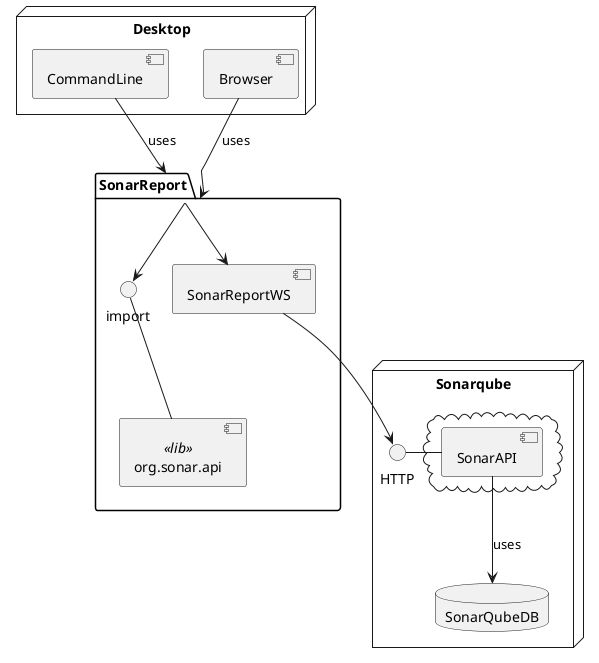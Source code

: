 @startuml components


node "Sonarqube" {
    database "SonarQubeDB" {

    }
    cloud {
        [SonarAPI] --> SonarQubeDB :uses
    }
    HTTP - [SonarAPI]
}

package "SonarReport" {
    [org.sonar.api] -up- import
    [SonarReport] --> [SonarReportWS]
    [SonarReportWS] --> [HTTP]
    [SonarReport] -right-> import
    [org.sonar.api] <<lib>>
}

node "Desktop" {
    [CommandLine] --> [SonarReport] :uses
    [Browser] --> [SonarReport] :uses
}

@enduml